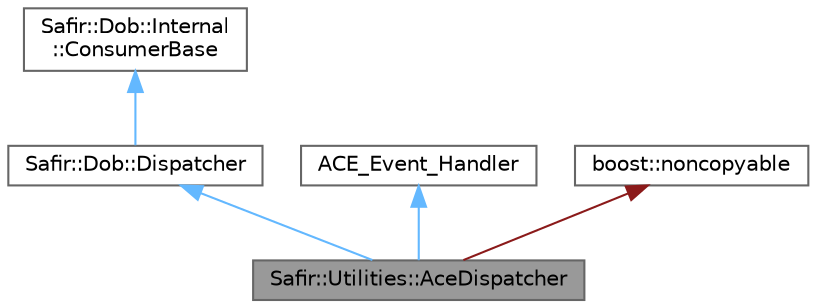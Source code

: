digraph "Safir::Utilities::AceDispatcher"
{
 // LATEX_PDF_SIZE
  bgcolor="transparent";
  edge [fontname=Helvetica,fontsize=10,labelfontname=Helvetica,labelfontsize=10];
  node [fontname=Helvetica,fontsize=10,shape=box,height=0.2,width=0.4];
  Node1 [label="Safir::Utilities::AceDispatcher",height=0.2,width=0.4,color="gray40", fillcolor="grey60", style="filled", fontcolor="black",tooltip="The class makes a thread switch and perform a dispatch on Dob connection."];
  Node2 -> Node1 [dir="back",color="steelblue1",style="solid"];
  Node2 [label="Safir::Dob::Dispatcher",height=0.2,width=0.4,color="gray40", fillcolor="white", style="filled",URL="$a01283.html",tooltip="Interface for reception of a dispatch order."];
  Node3 -> Node2 [dir="back",color="steelblue1",style="solid"];
  Node3 [label="Safir::Dob::Internal\l::ConsumerBase",height=0.2,width=0.4,color="gray40", fillcolor="white", style="filled",URL="$a01327.html",tooltip="Base class used when composing more elaborated interfaces."];
  Node4 -> Node1 [dir="back",color="steelblue1",style="solid"];
  Node4 [label="ACE_Event_Handler",height=0.2,width=0.4,color="gray40", fillcolor="white", style="filled",tooltip=" "];
  Node5 -> Node1 [dir="back",color="firebrick4",style="solid"];
  Node5 [label="boost::noncopyable",height=0.2,width=0.4,color="gray40", fillcolor="white", style="filled",tooltip=" "];
}
